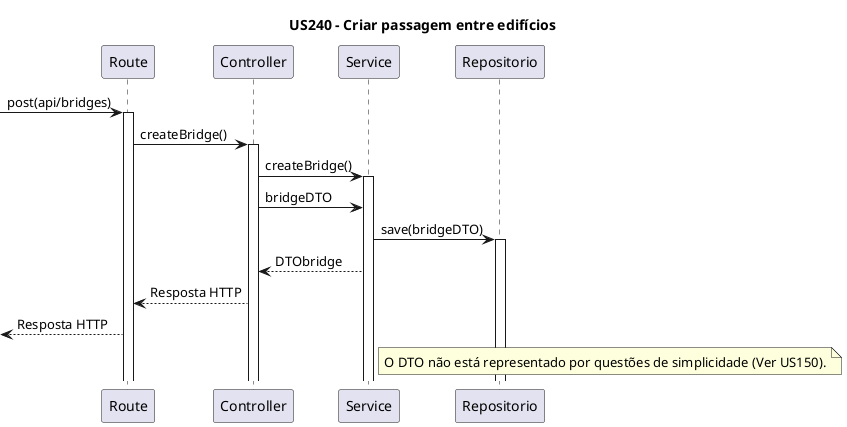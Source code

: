 @startuml
title US240 - Criar passagem entre edifícios

participant "Route" as Route
participant "Controller" as Controller
participant "Service" as Service
participant "Repositorio" as Repositorio

 -> Route : post(api/bridges)
activate Route
Route -> Controller : createBridge()
activate Controller
Controller -> Service : createBridge()
activate Service
Controller -> Service : bridgeDTO
Service -> Repositorio : save(bridgeDTO)
activate Repositorio
Service --> Controller : DTObridge
Controller--> Route : Resposta HTTP
<-- Route : Resposta HTTP

note right of Service
O DTO não está representado por questões de simplicidade (Ver US150).
end note
@enduml
